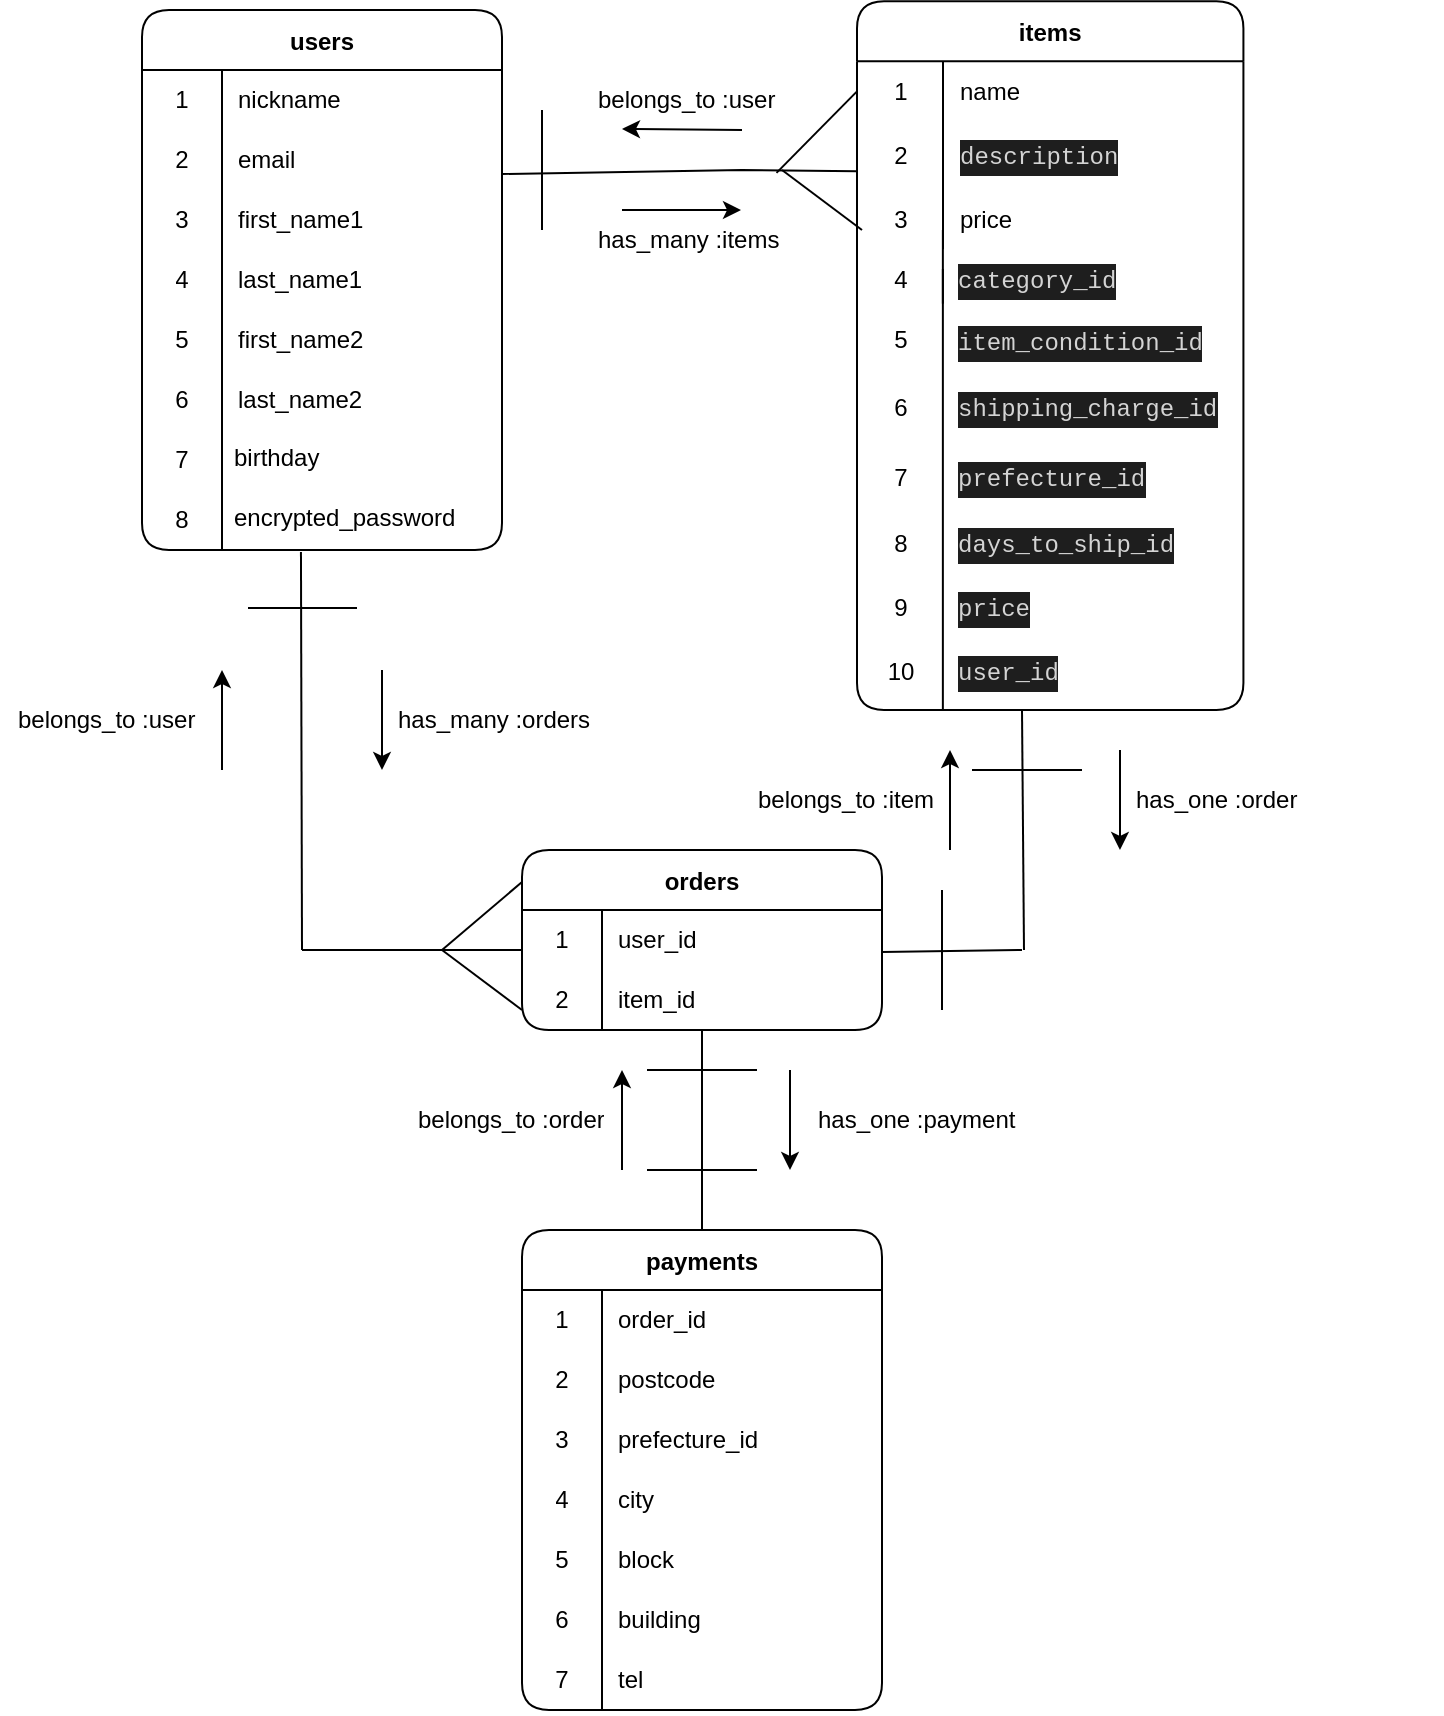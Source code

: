 <mxfile>
    <diagram id="-APTYQFPQfMh9TnQ5iep" name="ページ1">
        <mxGraphModel dx="1584" dy="839" grid="1" gridSize="10" guides="1" tooltips="1" connect="1" arrows="1" fold="1" page="1" pageScale="1" pageWidth="827" pageHeight="1169" math="0" shadow="0">
            <root>
                <mxCell id="0"/>
                <mxCell id="1" parent="0"/>
                <mxCell id="8meQ_E5Mosg4vpfIL91c-1" value="users" style="shape=table;startSize=30;container=1;collapsible=0;childLayout=tableLayout;fixedRows=1;rowLines=0;fontStyle=1;rounded=1;" parent="1" vertex="1">
                    <mxGeometry x="80" y="40" width="180" height="270" as="geometry"/>
                </mxCell>
                <mxCell id="8meQ_E5Mosg4vpfIL91c-2" value="" style="shape=tableRow;horizontal=0;startSize=0;swimlaneHead=0;swimlaneBody=0;top=0;left=0;bottom=0;right=0;collapsible=0;dropTarget=0;fillColor=none;points=[[0,0.5],[1,0.5]];portConstraint=eastwest;rounded=1;" parent="8meQ_E5Mosg4vpfIL91c-1" vertex="1">
                    <mxGeometry y="30" width="180" height="30" as="geometry"/>
                </mxCell>
                <mxCell id="8meQ_E5Mosg4vpfIL91c-3" value="1" style="shape=partialRectangle;html=1;whiteSpace=wrap;connectable=0;fillColor=none;top=0;left=0;bottom=0;right=0;overflow=hidden;pointerEvents=1;rounded=1;" parent="8meQ_E5Mosg4vpfIL91c-2" vertex="1">
                    <mxGeometry width="40" height="30" as="geometry">
                        <mxRectangle width="40" height="30" as="alternateBounds"/>
                    </mxGeometry>
                </mxCell>
                <mxCell id="8meQ_E5Mosg4vpfIL91c-4" value="nickname" style="shape=partialRectangle;html=1;whiteSpace=wrap;connectable=0;fillColor=none;top=0;left=0;bottom=0;right=0;align=left;spacingLeft=6;overflow=hidden;rounded=1;" parent="8meQ_E5Mosg4vpfIL91c-2" vertex="1">
                    <mxGeometry x="40" width="140" height="30" as="geometry">
                        <mxRectangle width="140" height="30" as="alternateBounds"/>
                    </mxGeometry>
                </mxCell>
                <mxCell id="8meQ_E5Mosg4vpfIL91c-5" value="" style="shape=tableRow;horizontal=0;startSize=0;swimlaneHead=0;swimlaneBody=0;top=0;left=0;bottom=0;right=0;collapsible=0;dropTarget=0;fillColor=none;points=[[0,0.5],[1,0.5]];portConstraint=eastwest;rounded=1;" parent="8meQ_E5Mosg4vpfIL91c-1" vertex="1">
                    <mxGeometry y="60" width="180" height="30" as="geometry"/>
                </mxCell>
                <mxCell id="8meQ_E5Mosg4vpfIL91c-6" value="2" style="shape=partialRectangle;html=1;whiteSpace=wrap;connectable=0;fillColor=none;top=0;left=0;bottom=0;right=0;overflow=hidden;rounded=1;" parent="8meQ_E5Mosg4vpfIL91c-5" vertex="1">
                    <mxGeometry width="40" height="30" as="geometry">
                        <mxRectangle width="40" height="30" as="alternateBounds"/>
                    </mxGeometry>
                </mxCell>
                <mxCell id="8meQ_E5Mosg4vpfIL91c-7" value="email" style="shape=partialRectangle;html=1;whiteSpace=wrap;connectable=0;fillColor=none;top=0;left=0;bottom=0;right=0;align=left;spacingLeft=6;overflow=hidden;rounded=1;" parent="8meQ_E5Mosg4vpfIL91c-5" vertex="1">
                    <mxGeometry x="40" width="140" height="30" as="geometry">
                        <mxRectangle width="140" height="30" as="alternateBounds"/>
                    </mxGeometry>
                </mxCell>
                <mxCell id="8meQ_E5Mosg4vpfIL91c-8" value="" style="shape=tableRow;horizontal=0;startSize=0;swimlaneHead=0;swimlaneBody=0;top=0;left=0;bottom=0;right=0;collapsible=0;dropTarget=0;fillColor=none;points=[[0,0.5],[1,0.5]];portConstraint=eastwest;rounded=1;" parent="8meQ_E5Mosg4vpfIL91c-1" vertex="1">
                    <mxGeometry y="90" width="180" height="30" as="geometry"/>
                </mxCell>
                <mxCell id="8meQ_E5Mosg4vpfIL91c-9" value="3" style="shape=partialRectangle;html=1;whiteSpace=wrap;connectable=0;fillColor=none;top=0;left=0;bottom=0;right=0;overflow=hidden;rounded=1;" parent="8meQ_E5Mosg4vpfIL91c-8" vertex="1">
                    <mxGeometry width="40" height="30" as="geometry">
                        <mxRectangle width="40" height="30" as="alternateBounds"/>
                    </mxGeometry>
                </mxCell>
                <mxCell id="8meQ_E5Mosg4vpfIL91c-10" value="first_name1" style="shape=partialRectangle;html=1;whiteSpace=wrap;connectable=0;fillColor=none;top=0;left=0;bottom=0;right=0;align=left;spacingLeft=6;overflow=hidden;rounded=1;" parent="8meQ_E5Mosg4vpfIL91c-8" vertex="1">
                    <mxGeometry x="40" width="140" height="30" as="geometry">
                        <mxRectangle width="140" height="30" as="alternateBounds"/>
                    </mxGeometry>
                </mxCell>
                <mxCell id="8meQ_E5Mosg4vpfIL91c-35" value="birthday" style="text;strokeColor=none;fillColor=none;spacingLeft=4;spacingRight=4;overflow=hidden;rotatable=0;points=[[0,0.5],[1,0.5]];portConstraint=eastwest;fontSize=12;rounded=1;" parent="1" vertex="1">
                    <mxGeometry x="120" y="250" width="140" height="30" as="geometry"/>
                </mxCell>
                <mxCell id="8meQ_E5Mosg4vpfIL91c-38" value="last_name1" style="shape=partialRectangle;html=1;whiteSpace=wrap;connectable=0;fillColor=none;top=0;left=0;bottom=0;right=0;align=left;spacingLeft=6;overflow=hidden;rounded=1;" parent="1" vertex="1">
                    <mxGeometry x="120" y="160" width="140" height="30" as="geometry">
                        <mxRectangle width="140" height="30" as="alternateBounds"/>
                    </mxGeometry>
                </mxCell>
                <mxCell id="8meQ_E5Mosg4vpfIL91c-39" value="first_name2" style="shape=partialRectangle;html=1;whiteSpace=wrap;connectable=0;fillColor=none;top=0;left=0;bottom=0;right=0;align=left;spacingLeft=6;overflow=hidden;rounded=1;" parent="1" vertex="1">
                    <mxGeometry x="120" y="190" width="140" height="30" as="geometry">
                        <mxRectangle width="140" height="30" as="alternateBounds"/>
                    </mxGeometry>
                </mxCell>
                <mxCell id="8meQ_E5Mosg4vpfIL91c-40" value="last_name2" style="shape=partialRectangle;html=1;whiteSpace=wrap;connectable=0;fillColor=none;top=0;left=0;bottom=0;right=0;align=left;spacingLeft=6;overflow=hidden;rounded=1;" parent="1" vertex="1">
                    <mxGeometry x="120" y="220" width="140" height="30" as="geometry">
                        <mxRectangle width="140" height="30" as="alternateBounds"/>
                    </mxGeometry>
                </mxCell>
                <mxCell id="8meQ_E5Mosg4vpfIL91c-41" value="" style="line;strokeWidth=1;direction=south;html=1;spacing=0;fontSize=12;rounded=1;" parent="1" vertex="1">
                    <mxGeometry x="110" y="160" width="20" height="150" as="geometry"/>
                </mxCell>
                <mxCell id="8meQ_E5Mosg4vpfIL91c-42" value="4" style="shape=partialRectangle;html=1;whiteSpace=wrap;connectable=0;fillColor=none;top=0;left=0;bottom=0;right=0;overflow=hidden;rounded=1;" parent="1" vertex="1">
                    <mxGeometry x="80" y="160" width="40" height="30" as="geometry">
                        <mxRectangle width="40" height="30" as="alternateBounds"/>
                    </mxGeometry>
                </mxCell>
                <mxCell id="8meQ_E5Mosg4vpfIL91c-43" value="5" style="shape=partialRectangle;html=1;whiteSpace=wrap;connectable=0;fillColor=none;top=0;left=0;bottom=0;right=0;overflow=hidden;rounded=1;" parent="1" vertex="1">
                    <mxGeometry x="80" y="190" width="40" height="30" as="geometry">
                        <mxRectangle width="40" height="30" as="alternateBounds"/>
                    </mxGeometry>
                </mxCell>
                <mxCell id="8meQ_E5Mosg4vpfIL91c-44" value="6" style="shape=partialRectangle;html=1;whiteSpace=wrap;connectable=0;fillColor=none;top=0;left=0;bottom=0;right=0;overflow=hidden;rounded=1;" parent="1" vertex="1">
                    <mxGeometry x="80" y="220" width="40" height="30" as="geometry">
                        <mxRectangle width="40" height="30" as="alternateBounds"/>
                    </mxGeometry>
                </mxCell>
                <mxCell id="8meQ_E5Mosg4vpfIL91c-45" value="7" style="shape=partialRectangle;html=1;whiteSpace=wrap;connectable=0;fillColor=none;top=0;left=0;bottom=0;right=0;overflow=hidden;rounded=1;" parent="1" vertex="1">
                    <mxGeometry x="80" y="250" width="40" height="30" as="geometry">
                        <mxRectangle width="40" height="30" as="alternateBounds"/>
                    </mxGeometry>
                </mxCell>
                <mxCell id="8meQ_E5Mosg4vpfIL91c-59" value="" style="group;rounded=1;" parent="1" vertex="1" connectable="0">
                    <mxGeometry x="437.5" y="100" width="292.5" height="340" as="geometry"/>
                </mxCell>
                <mxCell id="8meQ_E5Mosg4vpfIL91c-46" value="items" style="shape=table;startSize=30;container=1;collapsible=0;childLayout=tableLayout;fixedRows=1;rowLines=0;fontStyle=1;rounded=1;" parent="8meQ_E5Mosg4vpfIL91c-59" vertex="1">
                    <mxGeometry y="-64.32" width="193.211" height="354.32" as="geometry"/>
                </mxCell>
                <mxCell id="8meQ_E5Mosg4vpfIL91c-47" value="" style="shape=tableRow;horizontal=0;startSize=0;swimlaneHead=0;swimlaneBody=0;top=0;left=0;bottom=0;right=0;collapsible=0;dropTarget=0;fillColor=none;points=[[0,0.5],[1,0.5]];portConstraint=eastwest;rounded=1;" parent="8meQ_E5Mosg4vpfIL91c-46" vertex="1">
                    <mxGeometry y="30" width="193.211" height="30" as="geometry"/>
                </mxCell>
                <mxCell id="8meQ_E5Mosg4vpfIL91c-48" value="1" style="shape=partialRectangle;html=1;whiteSpace=wrap;connectable=0;fillColor=none;top=0;left=0;bottom=0;right=0;overflow=hidden;pointerEvents=1;rounded=1;" parent="8meQ_E5Mosg4vpfIL91c-47" vertex="1">
                    <mxGeometry width="43" height="30" as="geometry">
                        <mxRectangle width="43" height="30" as="alternateBounds"/>
                    </mxGeometry>
                </mxCell>
                <mxCell id="8meQ_E5Mosg4vpfIL91c-49" value="name" style="shape=partialRectangle;html=1;whiteSpace=wrap;connectable=0;fillColor=none;top=0;left=0;bottom=0;right=0;align=left;spacingLeft=6;overflow=hidden;rounded=1;" parent="8meQ_E5Mosg4vpfIL91c-47" vertex="1">
                    <mxGeometry x="43" width="150" height="30" as="geometry">
                        <mxRectangle width="150" height="30" as="alternateBounds"/>
                    </mxGeometry>
                </mxCell>
                <mxCell id="8meQ_E5Mosg4vpfIL91c-50" value="" style="shape=tableRow;horizontal=0;startSize=0;swimlaneHead=0;swimlaneBody=0;top=0;left=0;bottom=0;right=0;collapsible=0;dropTarget=0;fillColor=none;points=[[0,0.5],[1,0.5]];portConstraint=eastwest;rounded=1;" parent="8meQ_E5Mosg4vpfIL91c-46" vertex="1">
                    <mxGeometry y="60" width="193.211" height="34" as="geometry"/>
                </mxCell>
                <mxCell id="8meQ_E5Mosg4vpfIL91c-51" value="2" style="shape=partialRectangle;html=1;whiteSpace=wrap;connectable=0;fillColor=none;top=0;left=0;bottom=0;right=0;overflow=hidden;rounded=1;" parent="8meQ_E5Mosg4vpfIL91c-50" vertex="1">
                    <mxGeometry width="43" height="34" as="geometry">
                        <mxRectangle width="43" height="34" as="alternateBounds"/>
                    </mxGeometry>
                </mxCell>
                <mxCell id="8meQ_E5Mosg4vpfIL91c-52" value="&lt;div style=&quot;color: rgb(212, 212, 212); background-color: rgb(30, 30, 30); font-family: Menlo, Monaco, &amp;quot;Courier New&amp;quot;, monospace; line-height: 18px;&quot;&gt;description&lt;/div&gt;" style="shape=partialRectangle;html=1;whiteSpace=wrap;connectable=0;fillColor=none;top=0;left=0;bottom=0;right=0;align=left;spacingLeft=6;overflow=hidden;rounded=1;" parent="8meQ_E5Mosg4vpfIL91c-50" vertex="1">
                    <mxGeometry x="43" width="150" height="34" as="geometry">
                        <mxRectangle width="150" height="34" as="alternateBounds"/>
                    </mxGeometry>
                </mxCell>
                <mxCell id="8meQ_E5Mosg4vpfIL91c-53" value="" style="shape=tableRow;horizontal=0;startSize=0;swimlaneHead=0;swimlaneBody=0;top=0;left=0;bottom=0;right=0;collapsible=0;dropTarget=0;fillColor=none;points=[[0,0.5],[1,0.5]];portConstraint=eastwest;rounded=1;" parent="8meQ_E5Mosg4vpfIL91c-46" vertex="1">
                    <mxGeometry y="94" width="193.211" height="30" as="geometry"/>
                </mxCell>
                <mxCell id="8meQ_E5Mosg4vpfIL91c-54" value="3" style="shape=partialRectangle;html=1;whiteSpace=wrap;connectable=0;fillColor=none;top=0;left=0;bottom=0;right=0;overflow=hidden;rounded=1;" parent="8meQ_E5Mosg4vpfIL91c-53" vertex="1">
                    <mxGeometry width="43" height="30" as="geometry">
                        <mxRectangle width="43" height="30" as="alternateBounds"/>
                    </mxGeometry>
                </mxCell>
                <mxCell id="8meQ_E5Mosg4vpfIL91c-55" value="price" style="shape=partialRectangle;html=1;whiteSpace=wrap;connectable=0;fillColor=none;top=0;left=0;bottom=0;right=0;align=left;spacingLeft=6;overflow=hidden;rounded=1;" parent="8meQ_E5Mosg4vpfIL91c-53" vertex="1">
                    <mxGeometry x="43" width="150" height="30" as="geometry">
                        <mxRectangle width="150" height="30" as="alternateBounds"/>
                    </mxGeometry>
                </mxCell>
                <mxCell id="8meQ_E5Mosg4vpfIL91c-58" value="" style="line;strokeWidth=1;direction=south;html=1;spacing=0;fontSize=12;rounded=1;" parent="8meQ_E5Mosg4vpfIL91c-59" vertex="1">
                    <mxGeometry x="32.202" y="69.461" width="21.468" height="17.365" as="geometry"/>
                </mxCell>
                <mxCell id="8meQ_E5Mosg4vpfIL91c-133" value="" style="line;strokeWidth=1;direction=south;html=1;fontSize=12;rounded=1;" parent="8meQ_E5Mosg4vpfIL91c-59" vertex="1">
                    <mxGeometry x="37.569" y="50" width="10.734" height="240" as="geometry"/>
                </mxCell>
                <mxCell id="8meQ_E5Mosg4vpfIL91c-159" value="" style="endArrow=none;html=1;rounded=1;entryX=0;entryY=0.5;entryDx=0;entryDy=0;" parent="8meQ_E5Mosg4vpfIL91c-59" target="8meQ_E5Mosg4vpfIL91c-47" edge="1">
                    <mxGeometry relative="1" as="geometry">
                        <mxPoint x="-40.252" y="21.438" as="sourcePoint"/>
                        <mxPoint x="128.807" y="57.884" as="targetPoint"/>
                    </mxGeometry>
                </mxCell>
                <mxCell id="3" value="&lt;div style=&quot;color: rgb(212, 212, 212); background-color: rgb(30, 30, 30); font-family: Menlo, Monaco, &amp;quot;Courier New&amp;quot;, monospace; line-height: 18px;&quot;&gt;category_id&lt;/div&gt;" style="shape=partialRectangle;html=1;whiteSpace=wrap;connectable=0;fillColor=none;top=0;left=0;bottom=0;right=0;align=left;spacingLeft=6;overflow=hidden;rounded=1;" vertex="1" parent="8meQ_E5Mosg4vpfIL91c-59">
                    <mxGeometry x="42.936" y="57.631" width="150.275" height="34.73" as="geometry">
                        <mxRectangle width="140" height="30" as="alternateBounds"/>
                    </mxGeometry>
                </mxCell>
                <mxCell id="4" value="&lt;div style=&quot;color: rgb(212, 212, 212); background-color: rgb(30, 30, 30); font-family: Menlo, Monaco, &amp;quot;Courier New&amp;quot;, monospace; line-height: 18px;&quot;&gt;item_condition_id&lt;/div&gt;" style="shape=partialRectangle;html=1;whiteSpace=wrap;connectable=0;fillColor=none;top=0;left=0;bottom=0;right=0;align=left;spacingLeft=6;overflow=hidden;rounded=1;" vertex="1" parent="8meQ_E5Mosg4vpfIL91c-59">
                    <mxGeometry x="42.936" y="90" width="150.275" height="31.55" as="geometry">
                        <mxRectangle width="140" height="30" as="alternateBounds"/>
                    </mxGeometry>
                </mxCell>
                <mxCell id="5" value="&lt;div style=&quot;color: rgb(212, 212, 212); background-color: rgb(30, 30, 30); font-family: Menlo, Monaco, &amp;quot;Courier New&amp;quot;, monospace; line-height: 18px;&quot;&gt;&lt;div style=&quot;line-height: 18px;&quot;&gt;shipping_charge_id&lt;/div&gt;&lt;/div&gt;" style="shape=partialRectangle;html=1;whiteSpace=wrap;connectable=0;fillColor=none;top=0;left=0;bottom=0;right=0;align=left;spacingLeft=6;overflow=hidden;rounded=1;" vertex="1" parent="8meQ_E5Mosg4vpfIL91c-59">
                    <mxGeometry x="42.936" y="121.552" width="150.275" height="34.73" as="geometry">
                        <mxRectangle width="140" height="30" as="alternateBounds"/>
                    </mxGeometry>
                </mxCell>
                <mxCell id="6" value="&lt;div style=&quot;color: rgb(212, 212, 212); background-color: rgb(30, 30, 30); font-family: Menlo, Monaco, &amp;quot;Courier New&amp;quot;, monospace; line-height: 18px;&quot;&gt;&lt;div style=&quot;line-height: 18px;&quot;&gt;prefecture_id&lt;/div&gt;&lt;/div&gt;" style="shape=partialRectangle;html=1;whiteSpace=wrap;connectable=0;fillColor=none;top=0;left=0;bottom=0;right=0;align=left;spacingLeft=6;overflow=hidden;rounded=1;" vertex="1" parent="8meQ_E5Mosg4vpfIL91c-59">
                    <mxGeometry x="42.936" y="156.282" width="150.275" height="34.73" as="geometry">
                        <mxRectangle width="140" height="30" as="alternateBounds"/>
                    </mxGeometry>
                </mxCell>
                <mxCell id="7" value="&lt;div style=&quot;color: rgb(212, 212, 212); background-color: rgb(30, 30, 30); font-family: Menlo, Monaco, &amp;quot;Courier New&amp;quot;, monospace; line-height: 18px;&quot;&gt;&lt;div style=&quot;line-height: 18px;&quot;&gt;days_to_ship_id&lt;/div&gt;&lt;/div&gt;" style="shape=partialRectangle;html=1;whiteSpace=wrap;connectable=0;fillColor=none;top=0;left=0;bottom=0;right=0;align=left;spacingLeft=6;overflow=hidden;rounded=1;" vertex="1" parent="8meQ_E5Mosg4vpfIL91c-59">
                    <mxGeometry x="42.936" y="191.012" width="150.275" height="32.158" as="geometry">
                        <mxRectangle width="140" height="30" as="alternateBounds"/>
                    </mxGeometry>
                </mxCell>
                <mxCell id="9" value="&lt;div style=&quot;color: rgb(212, 212, 212); background-color: rgb(30, 30, 30); font-family: Menlo, Monaco, &amp;quot;Courier New&amp;quot;, monospace; line-height: 18px;&quot;&gt;&lt;div style=&quot;line-height: 18px;&quot;&gt;&lt;div style=&quot;line-height: 18px;&quot;&gt;price&lt;/div&gt;&lt;/div&gt;&lt;/div&gt;" style="shape=partialRectangle;html=1;whiteSpace=wrap;connectable=0;fillColor=none;top=0;left=0;bottom=0;right=0;align=left;spacingLeft=6;overflow=hidden;rounded=1;" vertex="1" parent="8meQ_E5Mosg4vpfIL91c-59">
                    <mxGeometry x="42.936" y="223.17" width="150.275" height="32.158" as="geometry">
                        <mxRectangle width="140" height="30" as="alternateBounds"/>
                    </mxGeometry>
                </mxCell>
                <mxCell id="10" value="&lt;div style=&quot;color: rgb(212, 212, 212); background-color: rgb(30, 30, 30); font-family: Menlo, Monaco, &amp;quot;Courier New&amp;quot;, monospace; line-height: 18px;&quot;&gt;&lt;div style=&quot;line-height: 18px;&quot;&gt;&lt;div style=&quot;line-height: 18px;&quot;&gt;user_id&lt;/div&gt;&lt;/div&gt;&lt;/div&gt;" style="shape=partialRectangle;html=1;whiteSpace=wrap;connectable=0;fillColor=none;top=0;left=0;bottom=0;right=0;align=left;spacingLeft=6;overflow=hidden;rounded=1;" vertex="1" parent="8meQ_E5Mosg4vpfIL91c-59">
                    <mxGeometry x="42.936" y="255.328" width="150.275" height="32.158" as="geometry">
                        <mxRectangle width="140" height="30" as="alternateBounds"/>
                    </mxGeometry>
                </mxCell>
                <mxCell id="12" value="4" style="shape=partialRectangle;html=1;whiteSpace=wrap;connectable=0;fillColor=none;top=0;left=0;bottom=0;right=0;overflow=hidden;rounded=1;" vertex="1" parent="8meQ_E5Mosg4vpfIL91c-59">
                    <mxGeometry y="60" width="42.936" height="30" as="geometry">
                        <mxRectangle width="40" height="30" as="alternateBounds"/>
                    </mxGeometry>
                </mxCell>
                <mxCell id="13" value="5" style="shape=partialRectangle;html=1;whiteSpace=wrap;connectable=0;fillColor=none;top=0;left=0;bottom=0;right=0;overflow=hidden;rounded=1;" vertex="1" parent="8meQ_E5Mosg4vpfIL91c-59">
                    <mxGeometry y="90" width="42.936" height="30" as="geometry">
                        <mxRectangle width="40" height="30" as="alternateBounds"/>
                    </mxGeometry>
                </mxCell>
                <mxCell id="14" value="6" style="shape=partialRectangle;html=1;whiteSpace=wrap;connectable=0;fillColor=none;top=0;left=0;bottom=0;right=0;overflow=hidden;rounded=1;" vertex="1" parent="8meQ_E5Mosg4vpfIL91c-59">
                    <mxGeometry y="123.92" width="42.936" height="30" as="geometry">
                        <mxRectangle width="40" height="30" as="alternateBounds"/>
                    </mxGeometry>
                </mxCell>
                <mxCell id="15" value="7" style="shape=partialRectangle;html=1;whiteSpace=wrap;connectable=0;fillColor=none;top=0;left=0;bottom=0;right=0;overflow=hidden;rounded=1;" vertex="1" parent="8meQ_E5Mosg4vpfIL91c-59">
                    <mxGeometry y="158.65" width="42.936" height="30" as="geometry">
                        <mxRectangle width="40" height="30" as="alternateBounds"/>
                    </mxGeometry>
                </mxCell>
                <mxCell id="16" value="8" style="shape=partialRectangle;html=1;whiteSpace=wrap;connectable=0;fillColor=none;top=0;left=0;bottom=0;right=0;overflow=hidden;rounded=1;" vertex="1" parent="8meQ_E5Mosg4vpfIL91c-59">
                    <mxGeometry y="192.09" width="42.936" height="30" as="geometry">
                        <mxRectangle width="40" height="30" as="alternateBounds"/>
                    </mxGeometry>
                </mxCell>
                <mxCell id="17" value="9" style="shape=partialRectangle;html=1;whiteSpace=wrap;connectable=0;fillColor=none;top=0;left=0;bottom=0;right=0;overflow=hidden;rounded=1;" vertex="1" parent="8meQ_E5Mosg4vpfIL91c-59">
                    <mxGeometry y="224.25" width="42.936" height="30" as="geometry">
                        <mxRectangle width="40" height="30" as="alternateBounds"/>
                    </mxGeometry>
                </mxCell>
                <mxCell id="18" value="10" style="shape=partialRectangle;html=1;whiteSpace=wrap;connectable=0;fillColor=none;top=0;left=0;bottom=0;right=0;overflow=hidden;rounded=1;" vertex="1" parent="8meQ_E5Mosg4vpfIL91c-59">
                    <mxGeometry y="256.41" width="42.936" height="30" as="geometry">
                        <mxRectangle width="40" height="30" as="alternateBounds"/>
                    </mxGeometry>
                </mxCell>
                <mxCell id="8meQ_E5Mosg4vpfIL91c-207" value="" style="endArrow=classic;html=1;rounded=0;strokeWidth=1;" parent="8meQ_E5Mosg4vpfIL91c-59" edge="1">
                    <mxGeometry width="50" height="50" relative="1" as="geometry">
                        <mxPoint x="131.491" y="310" as="sourcePoint"/>
                        <mxPoint x="131.491" y="360" as="targetPoint"/>
                    </mxGeometry>
                </mxCell>
                <mxCell id="8meQ_E5Mosg4vpfIL91c-220" value="has_one :order" style="shape=partialRectangle;html=1;whiteSpace=wrap;connectable=0;fillColor=none;top=0;left=0;bottom=0;right=0;align=left;spacingLeft=6;overflow=hidden;rounded=1;" parent="8meQ_E5Mosg4vpfIL91c-59" vertex="1">
                    <mxGeometry x="131.491" y="320" width="150.275" height="30" as="geometry">
                        <mxRectangle width="140" height="30" as="alternateBounds"/>
                    </mxGeometry>
                </mxCell>
                <mxCell id="8meQ_E5Mosg4vpfIL91c-60" value="orders" style="shape=table;startSize=30;container=1;collapsible=0;childLayout=tableLayout;fixedRows=1;rowLines=0;fontStyle=1;rounded=1;" parent="1" vertex="1">
                    <mxGeometry x="270" y="460" width="180" height="90" as="geometry"/>
                </mxCell>
                <mxCell id="8meQ_E5Mosg4vpfIL91c-61" value="" style="shape=tableRow;horizontal=0;startSize=0;swimlaneHead=0;swimlaneBody=0;top=0;left=0;bottom=0;right=0;collapsible=0;dropTarget=0;fillColor=none;points=[[0,0.5],[1,0.5]];portConstraint=eastwest;rounded=1;" parent="8meQ_E5Mosg4vpfIL91c-60" vertex="1">
                    <mxGeometry y="30" width="180" height="30" as="geometry"/>
                </mxCell>
                <mxCell id="8meQ_E5Mosg4vpfIL91c-62" value="1" style="shape=partialRectangle;html=1;whiteSpace=wrap;connectable=0;fillColor=none;top=0;left=0;bottom=0;right=0;overflow=hidden;pointerEvents=1;rounded=1;" parent="8meQ_E5Mosg4vpfIL91c-61" vertex="1">
                    <mxGeometry width="40" height="30" as="geometry">
                        <mxRectangle width="40" height="30" as="alternateBounds"/>
                    </mxGeometry>
                </mxCell>
                <mxCell id="8meQ_E5Mosg4vpfIL91c-63" value="user_id" style="shape=partialRectangle;html=1;whiteSpace=wrap;connectable=0;fillColor=none;top=0;left=0;bottom=0;right=0;align=left;spacingLeft=6;overflow=hidden;rounded=1;" parent="8meQ_E5Mosg4vpfIL91c-61" vertex="1">
                    <mxGeometry x="40" width="140" height="30" as="geometry">
                        <mxRectangle width="140" height="30" as="alternateBounds"/>
                    </mxGeometry>
                </mxCell>
                <mxCell id="8meQ_E5Mosg4vpfIL91c-64" value="" style="shape=tableRow;horizontal=0;startSize=0;swimlaneHead=0;swimlaneBody=0;top=0;left=0;bottom=0;right=0;collapsible=0;dropTarget=0;fillColor=none;points=[[0,0.5],[1,0.5]];portConstraint=eastwest;rounded=1;" parent="8meQ_E5Mosg4vpfIL91c-60" vertex="1">
                    <mxGeometry y="60" width="180" height="30" as="geometry"/>
                </mxCell>
                <mxCell id="8meQ_E5Mosg4vpfIL91c-65" value="2" style="shape=partialRectangle;html=1;whiteSpace=wrap;connectable=0;fillColor=none;top=0;left=0;bottom=0;right=0;overflow=hidden;rounded=1;" parent="8meQ_E5Mosg4vpfIL91c-64" vertex="1">
                    <mxGeometry width="40" height="30" as="geometry">
                        <mxRectangle width="40" height="30" as="alternateBounds"/>
                    </mxGeometry>
                </mxCell>
                <mxCell id="8meQ_E5Mosg4vpfIL91c-66" value="item_id" style="shape=partialRectangle;html=1;whiteSpace=wrap;connectable=0;fillColor=none;top=0;left=0;bottom=0;right=0;align=left;spacingLeft=6;overflow=hidden;rounded=1;" parent="8meQ_E5Mosg4vpfIL91c-64" vertex="1">
                    <mxGeometry x="40" width="140" height="30" as="geometry">
                        <mxRectangle width="140" height="30" as="alternateBounds"/>
                    </mxGeometry>
                </mxCell>
                <mxCell id="8meQ_E5Mosg4vpfIL91c-73" value="" style="shape=tableRow;horizontal=0;startSize=0;swimlaneHead=0;swimlaneBody=0;top=0;left=0;bottom=0;right=0;collapsible=0;dropTarget=0;fillColor=none;points=[[0,0.5],[1,0.5]];portConstraint=eastwest;rounded=1;" parent="1" vertex="1">
                    <mxGeometry x="440" y="530" width="180" height="30" as="geometry"/>
                </mxCell>
                <mxCell id="8meQ_E5Mosg4vpfIL91c-76" value="" style="shape=tableRow;horizontal=0;startSize=0;swimlaneHead=0;swimlaneBody=0;top=0;left=0;bottom=0;right=0;collapsible=0;dropTarget=0;fillColor=none;points=[[0,0.5],[1,0.5]];portConstraint=eastwest;rounded=1;" parent="1" vertex="1">
                    <mxGeometry x="440" y="560" width="180" height="30" as="geometry"/>
                </mxCell>
                <mxCell id="8meQ_E5Mosg4vpfIL91c-158" value="" style="endArrow=none;html=1;rounded=1;entryX=0.282;entryY=1.033;entryDx=0;entryDy=0;entryPerimeter=0;" parent="1" edge="1" target="8meQ_E5Mosg4vpfIL91c-164">
                    <mxGeometry relative="1" as="geometry">
                        <mxPoint x="160" y="510" as="sourcePoint"/>
                        <mxPoint x="160" y="420" as="targetPoint"/>
                    </mxGeometry>
                </mxCell>
                <mxCell id="8meQ_E5Mosg4vpfIL91c-160" value="" style="endArrow=none;html=1;rounded=1;" parent="1" edge="1">
                    <mxGeometry relative="1" as="geometry">
                        <mxPoint x="400" y="120" as="sourcePoint"/>
                        <mxPoint x="440" y="150" as="targetPoint"/>
                    </mxGeometry>
                </mxCell>
                <mxCell id="8meQ_E5Mosg4vpfIL91c-163" value="" style="endArrow=none;html=1;rounded=1;entryX=0;entryY=0.667;entryDx=0;entryDy=0;entryPerimeter=0;" parent="1" target="8meQ_E5Mosg4vpfIL91c-61" edge="1">
                    <mxGeometry relative="1" as="geometry">
                        <mxPoint x="160" y="510" as="sourcePoint"/>
                        <mxPoint x="220" y="510" as="targetPoint"/>
                    </mxGeometry>
                </mxCell>
                <mxCell id="8meQ_E5Mosg4vpfIL91c-164" value="encrypted_password" style="text;strokeColor=none;fillColor=none;spacingLeft=4;spacingRight=4;overflow=hidden;rotatable=0;points=[[0,0.5],[1,0.5]];portConstraint=eastwest;fontSize=12;rounded=1;" parent="1" vertex="1">
                    <mxGeometry x="120" y="280" width="140" height="30" as="geometry"/>
                </mxCell>
                <mxCell id="8meQ_E5Mosg4vpfIL91c-165" value="8" style="shape=partialRectangle;html=1;whiteSpace=wrap;connectable=0;fillColor=none;top=0;left=0;bottom=0;right=0;overflow=hidden;rounded=1;" parent="1" vertex="1">
                    <mxGeometry x="80" y="280" width="40" height="30" as="geometry">
                        <mxRectangle width="40" height="30" as="alternateBounds"/>
                    </mxGeometry>
                </mxCell>
                <mxCell id="8meQ_E5Mosg4vpfIL91c-166" value="" style="endArrow=none;html=1;rounded=0;entryX=0;entryY=0.733;entryDx=0;entryDy=0;entryPerimeter=0;" parent="1" target="8meQ_E5Mosg4vpfIL91c-50" edge="1">
                    <mxGeometry width="50" height="50" relative="1" as="geometry">
                        <mxPoint x="260" y="122" as="sourcePoint"/>
                        <mxPoint x="410" y="210" as="targetPoint"/>
                        <Array as="points">
                            <mxPoint x="380" y="120"/>
                        </Array>
                    </mxGeometry>
                </mxCell>
                <mxCell id="8meQ_E5Mosg4vpfIL91c-170" value="payments" style="shape=table;startSize=30;container=1;collapsible=0;childLayout=tableLayout;fixedRows=1;rowLines=0;fontStyle=1;rounded=1;" parent="1" vertex="1">
                    <mxGeometry x="270" y="650" width="180" height="240" as="geometry"/>
                </mxCell>
                <mxCell id="8meQ_E5Mosg4vpfIL91c-171" value="" style="shape=tableRow;horizontal=0;startSize=0;swimlaneHead=0;swimlaneBody=0;top=0;left=0;bottom=0;right=0;collapsible=0;dropTarget=0;fillColor=none;points=[[0,0.5],[1,0.5]];portConstraint=eastwest;rounded=1;" parent="8meQ_E5Mosg4vpfIL91c-170" vertex="1">
                    <mxGeometry y="30" width="180" height="30" as="geometry"/>
                </mxCell>
                <mxCell id="8meQ_E5Mosg4vpfIL91c-172" value="1" style="shape=partialRectangle;html=1;whiteSpace=wrap;connectable=0;fillColor=none;top=0;left=0;bottom=0;right=0;overflow=hidden;pointerEvents=1;rounded=1;" parent="8meQ_E5Mosg4vpfIL91c-171" vertex="1">
                    <mxGeometry width="40" height="30" as="geometry">
                        <mxRectangle width="40" height="30" as="alternateBounds"/>
                    </mxGeometry>
                </mxCell>
                <mxCell id="8meQ_E5Mosg4vpfIL91c-173" value="order_id" style="shape=partialRectangle;html=1;whiteSpace=wrap;connectable=0;fillColor=none;top=0;left=0;bottom=0;right=0;align=left;spacingLeft=6;overflow=hidden;rounded=1;" parent="8meQ_E5Mosg4vpfIL91c-171" vertex="1">
                    <mxGeometry x="40" width="140" height="30" as="geometry">
                        <mxRectangle width="140" height="30" as="alternateBounds"/>
                    </mxGeometry>
                </mxCell>
                <mxCell id="8meQ_E5Mosg4vpfIL91c-174" value="" style="shape=tableRow;horizontal=0;startSize=0;swimlaneHead=0;swimlaneBody=0;top=0;left=0;bottom=0;right=0;collapsible=0;dropTarget=0;fillColor=none;points=[[0,0.5],[1,0.5]];portConstraint=eastwest;rounded=1;" parent="8meQ_E5Mosg4vpfIL91c-170" vertex="1">
                    <mxGeometry y="60" width="180" height="30" as="geometry"/>
                </mxCell>
                <mxCell id="8meQ_E5Mosg4vpfIL91c-175" value="2" style="shape=partialRectangle;html=1;whiteSpace=wrap;connectable=0;fillColor=none;top=0;left=0;bottom=0;right=0;overflow=hidden;rounded=1;" parent="8meQ_E5Mosg4vpfIL91c-174" vertex="1">
                    <mxGeometry width="40" height="30" as="geometry">
                        <mxRectangle width="40" height="30" as="alternateBounds"/>
                    </mxGeometry>
                </mxCell>
                <mxCell id="8meQ_E5Mosg4vpfIL91c-176" value="postcode" style="shape=partialRectangle;html=1;whiteSpace=wrap;connectable=0;fillColor=none;top=0;left=0;bottom=0;right=0;align=left;spacingLeft=6;overflow=hidden;rounded=1;" parent="8meQ_E5Mosg4vpfIL91c-174" vertex="1">
                    <mxGeometry x="40" width="140" height="30" as="geometry">
                        <mxRectangle width="140" height="30" as="alternateBounds"/>
                    </mxGeometry>
                </mxCell>
                <mxCell id="8meQ_E5Mosg4vpfIL91c-177" value="" style="shape=tableRow;horizontal=0;startSize=0;swimlaneHead=0;swimlaneBody=0;top=0;left=0;bottom=0;right=0;collapsible=0;dropTarget=0;fillColor=none;points=[[0,0.5],[1,0.5]];portConstraint=eastwest;rounded=1;" parent="8meQ_E5Mosg4vpfIL91c-170" vertex="1">
                    <mxGeometry y="90" width="180" height="30" as="geometry"/>
                </mxCell>
                <mxCell id="8meQ_E5Mosg4vpfIL91c-178" value="3" style="shape=partialRectangle;html=1;whiteSpace=wrap;connectable=0;fillColor=none;top=0;left=0;bottom=0;right=0;overflow=hidden;rounded=1;" parent="8meQ_E5Mosg4vpfIL91c-177" vertex="1">
                    <mxGeometry width="40" height="30" as="geometry">
                        <mxRectangle width="40" height="30" as="alternateBounds"/>
                    </mxGeometry>
                </mxCell>
                <mxCell id="8meQ_E5Mosg4vpfIL91c-179" value="prefecture_id" style="shape=partialRectangle;html=1;whiteSpace=wrap;connectable=0;fillColor=none;top=0;left=0;bottom=0;right=0;align=left;spacingLeft=6;overflow=hidden;rounded=1;" parent="8meQ_E5Mosg4vpfIL91c-177" vertex="1">
                    <mxGeometry x="40" width="140" height="30" as="geometry">
                        <mxRectangle width="140" height="30" as="alternateBounds"/>
                    </mxGeometry>
                </mxCell>
                <mxCell id="8meQ_E5Mosg4vpfIL91c-183" value="" style="endArrow=none;html=1;rounded=1;" parent="1" edge="1">
                    <mxGeometry relative="1" as="geometry">
                        <mxPoint x="521" y="510" as="sourcePoint"/>
                        <mxPoint x="520" y="390" as="targetPoint"/>
                    </mxGeometry>
                </mxCell>
                <mxCell id="8meQ_E5Mosg4vpfIL91c-184" value="" style="endArrow=none;html=1;rounded=1;" parent="1" edge="1">
                    <mxGeometry relative="1" as="geometry">
                        <mxPoint x="450" y="510.99" as="sourcePoint"/>
                        <mxPoint x="520" y="510" as="targetPoint"/>
                    </mxGeometry>
                </mxCell>
                <mxCell id="8meQ_E5Mosg4vpfIL91c-185" value="" style="endArrow=none;html=1;rounded=0;" parent="1" edge="1">
                    <mxGeometry width="50" height="50" relative="1" as="geometry">
                        <mxPoint x="133" y="339" as="sourcePoint"/>
                        <mxPoint x="187.5" y="339" as="targetPoint"/>
                    </mxGeometry>
                </mxCell>
                <mxCell id="8meQ_E5Mosg4vpfIL91c-186" value="" style="endArrow=none;html=1;rounded=0;" parent="1" edge="1">
                    <mxGeometry width="50" height="50" relative="1" as="geometry">
                        <mxPoint x="495" y="420" as="sourcePoint"/>
                        <mxPoint x="550" y="420" as="targetPoint"/>
                    </mxGeometry>
                </mxCell>
                <mxCell id="8meQ_E5Mosg4vpfIL91c-189" value="" style="endArrow=none;html=1;rounded=1;" parent="1" edge="1">
                    <mxGeometry relative="1" as="geometry">
                        <mxPoint x="230" y="510" as="sourcePoint"/>
                        <mxPoint x="270" y="540" as="targetPoint"/>
                    </mxGeometry>
                </mxCell>
                <mxCell id="8meQ_E5Mosg4vpfIL91c-190" value="" style="endArrow=none;html=1;rounded=0;entryX=0;entryY=0.178;entryDx=0;entryDy=0;entryPerimeter=0;" parent="1" target="8meQ_E5Mosg4vpfIL91c-60" edge="1">
                    <mxGeometry width="50" height="50" relative="1" as="geometry">
                        <mxPoint x="230" y="510" as="sourcePoint"/>
                        <mxPoint x="400" y="460" as="targetPoint"/>
                    </mxGeometry>
                </mxCell>
                <mxCell id="8meQ_E5Mosg4vpfIL91c-191" value="" style="endArrow=none;html=1;rounded=0;" parent="1" edge="1">
                    <mxGeometry width="50" height="50" relative="1" as="geometry">
                        <mxPoint x="480" y="540" as="sourcePoint"/>
                        <mxPoint x="480" y="480" as="targetPoint"/>
                    </mxGeometry>
                </mxCell>
                <mxCell id="8meQ_E5Mosg4vpfIL91c-192" value="city" style="shape=partialRectangle;html=1;whiteSpace=wrap;connectable=0;fillColor=none;top=0;left=0;bottom=0;right=0;align=left;spacingLeft=6;overflow=hidden;rounded=1;" parent="1" vertex="1">
                    <mxGeometry x="310" y="770" width="140" height="30" as="geometry">
                        <mxRectangle width="140" height="30" as="alternateBounds"/>
                    </mxGeometry>
                </mxCell>
                <mxCell id="8meQ_E5Mosg4vpfIL91c-193" value="block" style="shape=partialRectangle;html=1;whiteSpace=wrap;connectable=0;fillColor=none;top=0;left=0;bottom=0;right=0;align=left;spacingLeft=6;overflow=hidden;rounded=1;" parent="1" vertex="1">
                    <mxGeometry x="310" y="800" width="140" height="30" as="geometry">
                        <mxRectangle width="140" height="30" as="alternateBounds"/>
                    </mxGeometry>
                </mxCell>
                <mxCell id="8meQ_E5Mosg4vpfIL91c-194" value="building" style="shape=partialRectangle;html=1;whiteSpace=wrap;connectable=0;fillColor=none;top=0;left=0;bottom=0;right=0;align=left;spacingLeft=6;overflow=hidden;rounded=1;" parent="1" vertex="1">
                    <mxGeometry x="310" y="830" width="140" height="30" as="geometry">
                        <mxRectangle width="140" height="30" as="alternateBounds"/>
                    </mxGeometry>
                </mxCell>
                <mxCell id="8meQ_E5Mosg4vpfIL91c-195" value="tel" style="shape=partialRectangle;html=1;whiteSpace=wrap;connectable=0;fillColor=none;top=0;left=0;bottom=0;right=0;align=left;spacingLeft=6;overflow=hidden;rounded=1;" parent="1" vertex="1">
                    <mxGeometry x="310" y="860" width="140" height="30" as="geometry">
                        <mxRectangle width="140" height="30" as="alternateBounds"/>
                    </mxGeometry>
                </mxCell>
                <mxCell id="8meQ_E5Mosg4vpfIL91c-197" value="" style="endArrow=none;html=1;rounded=0;strokeWidth=1;" parent="1" edge="1">
                    <mxGeometry width="50" height="50" relative="1" as="geometry">
                        <mxPoint x="310" y="890" as="sourcePoint"/>
                        <mxPoint x="310" y="750" as="targetPoint"/>
                    </mxGeometry>
                </mxCell>
                <mxCell id="8meQ_E5Mosg4vpfIL91c-198" value="4" style="shape=partialRectangle;html=1;whiteSpace=wrap;connectable=0;fillColor=none;top=0;left=0;bottom=0;right=0;overflow=hidden;rounded=1;" parent="1" vertex="1">
                    <mxGeometry x="270" y="770" width="40" height="30" as="geometry">
                        <mxRectangle width="40" height="30" as="alternateBounds"/>
                    </mxGeometry>
                </mxCell>
                <mxCell id="8meQ_E5Mosg4vpfIL91c-199" value="5" style="shape=partialRectangle;html=1;whiteSpace=wrap;connectable=0;fillColor=none;top=0;left=0;bottom=0;right=0;overflow=hidden;rounded=1;" parent="1" vertex="1">
                    <mxGeometry x="270" y="800" width="40" height="30" as="geometry">
                        <mxRectangle width="40" height="30" as="alternateBounds"/>
                    </mxGeometry>
                </mxCell>
                <mxCell id="8meQ_E5Mosg4vpfIL91c-200" value="6" style="shape=partialRectangle;html=1;whiteSpace=wrap;connectable=0;fillColor=none;top=0;left=0;bottom=0;right=0;overflow=hidden;rounded=1;" parent="1" vertex="1">
                    <mxGeometry x="270" y="830" width="40" height="30" as="geometry">
                        <mxRectangle width="40" height="30" as="alternateBounds"/>
                    </mxGeometry>
                </mxCell>
                <mxCell id="8meQ_E5Mosg4vpfIL91c-201" value="7" style="shape=partialRectangle;html=1;whiteSpace=wrap;connectable=0;fillColor=none;top=0;left=0;bottom=0;right=0;overflow=hidden;rounded=1;" parent="1" vertex="1">
                    <mxGeometry x="270" y="860" width="40" height="30" as="geometry">
                        <mxRectangle width="40" height="30" as="alternateBounds"/>
                    </mxGeometry>
                </mxCell>
                <mxCell id="8meQ_E5Mosg4vpfIL91c-202" value="" style="endArrow=none;html=1;rounded=0;strokeWidth=1;exitX=0.5;exitY=0;exitDx=0;exitDy=0;" parent="1" source="8meQ_E5Mosg4vpfIL91c-170" target="8meQ_E5Mosg4vpfIL91c-64" edge="1">
                    <mxGeometry width="50" height="50" relative="1" as="geometry">
                        <mxPoint x="350" y="620" as="sourcePoint"/>
                        <mxPoint x="400" y="570" as="targetPoint"/>
                    </mxGeometry>
                </mxCell>
                <mxCell id="8meQ_E5Mosg4vpfIL91c-203" value="" style="endArrow=none;html=1;rounded=0;" parent="1" edge="1">
                    <mxGeometry width="50" height="50" relative="1" as="geometry">
                        <mxPoint x="332.5" y="570" as="sourcePoint"/>
                        <mxPoint x="387.5" y="570" as="targetPoint"/>
                    </mxGeometry>
                </mxCell>
                <mxCell id="8meQ_E5Mosg4vpfIL91c-204" value="" style="endArrow=none;html=1;rounded=0;" parent="1" edge="1">
                    <mxGeometry width="50" height="50" relative="1" as="geometry">
                        <mxPoint x="332.5" y="620" as="sourcePoint"/>
                        <mxPoint x="387.5" y="620" as="targetPoint"/>
                    </mxGeometry>
                </mxCell>
                <mxCell id="8meQ_E5Mosg4vpfIL91c-205" value="" style="endArrow=none;html=1;rounded=0;" parent="1" edge="1">
                    <mxGeometry width="50" height="50" relative="1" as="geometry">
                        <mxPoint x="280" y="150" as="sourcePoint"/>
                        <mxPoint x="280" y="90" as="targetPoint"/>
                    </mxGeometry>
                </mxCell>
                <mxCell id="8meQ_E5Mosg4vpfIL91c-206" value="" style="endArrow=classic;html=1;rounded=0;strokeWidth=1;" parent="1" edge="1">
                    <mxGeometry width="50" height="50" relative="1" as="geometry">
                        <mxPoint x="200" y="370" as="sourcePoint"/>
                        <mxPoint x="200" y="420" as="targetPoint"/>
                        <Array as="points">
                            <mxPoint x="200" y="420"/>
                        </Array>
                    </mxGeometry>
                </mxCell>
                <mxCell id="8meQ_E5Mosg4vpfIL91c-208" value="" style="endArrow=classic;html=1;rounded=0;strokeWidth=1;" parent="1" edge="1">
                    <mxGeometry width="50" height="50" relative="1" as="geometry">
                        <mxPoint x="404" y="570" as="sourcePoint"/>
                        <mxPoint x="404" y="620" as="targetPoint"/>
                    </mxGeometry>
                </mxCell>
                <mxCell id="8meQ_E5Mosg4vpfIL91c-210" value="" style="endArrow=classic;html=1;rounded=0;strokeWidth=1;" parent="1" edge="1">
                    <mxGeometry width="50" height="50" relative="1" as="geometry">
                        <mxPoint x="484" y="460" as="sourcePoint"/>
                        <mxPoint x="484" y="410" as="targetPoint"/>
                    </mxGeometry>
                </mxCell>
                <mxCell id="8meQ_E5Mosg4vpfIL91c-211" value="" style="endArrow=classic;html=1;rounded=0;strokeWidth=1;" parent="1" edge="1">
                    <mxGeometry width="50" height="50" relative="1" as="geometry">
                        <mxPoint x="120" y="420" as="sourcePoint"/>
                        <mxPoint x="120" y="370" as="targetPoint"/>
                    </mxGeometry>
                </mxCell>
                <mxCell id="8meQ_E5Mosg4vpfIL91c-212" value="" style="endArrow=classic;html=1;rounded=0;strokeWidth=1;" parent="1" edge="1">
                    <mxGeometry width="50" height="50" relative="1" as="geometry">
                        <mxPoint x="320" y="620" as="sourcePoint"/>
                        <mxPoint x="320" y="570" as="targetPoint"/>
                    </mxGeometry>
                </mxCell>
                <mxCell id="8meQ_E5Mosg4vpfIL91c-213" value="" style="endArrow=classic;html=1;rounded=0;strokeWidth=1;" parent="1" edge="1">
                    <mxGeometry width="50" height="50" relative="1" as="geometry">
                        <mxPoint x="320" y="140" as="sourcePoint"/>
                        <mxPoint x="379.5" y="140" as="targetPoint"/>
                    </mxGeometry>
                </mxCell>
                <mxCell id="8meQ_E5Mosg4vpfIL91c-214" value="" style="endArrow=classic;html=1;rounded=0;strokeWidth=1;" parent="1" edge="1">
                    <mxGeometry width="50" height="50" relative="1" as="geometry">
                        <mxPoint x="380" y="100" as="sourcePoint"/>
                        <mxPoint x="320" y="99.5" as="targetPoint"/>
                    </mxGeometry>
                </mxCell>
                <mxCell id="8meQ_E5Mosg4vpfIL91c-215" value="belongs_to :user" style="shape=partialRectangle;html=1;whiteSpace=wrap;connectable=0;fillColor=none;top=0;left=0;bottom=0;right=0;align=left;spacingLeft=6;overflow=hidden;rounded=1;" parent="1" vertex="1">
                    <mxGeometry x="300" y="70" width="140" height="30" as="geometry">
                        <mxRectangle width="140" height="30" as="alternateBounds"/>
                    </mxGeometry>
                </mxCell>
                <mxCell id="8meQ_E5Mosg4vpfIL91c-216" value="has_many :items" style="shape=partialRectangle;html=1;whiteSpace=wrap;connectable=0;fillColor=none;top=0;left=0;bottom=0;right=0;align=left;spacingLeft=6;overflow=hidden;rounded=1;" parent="1" vertex="1">
                    <mxGeometry x="300" y="140" width="140" height="30" as="geometry">
                        <mxRectangle width="140" height="30" as="alternateBounds"/>
                    </mxGeometry>
                </mxCell>
                <mxCell id="8meQ_E5Mosg4vpfIL91c-218" value="belongs_to :user" style="shape=partialRectangle;html=1;whiteSpace=wrap;connectable=0;fillColor=none;top=0;left=0;bottom=0;right=0;align=left;spacingLeft=6;overflow=hidden;rounded=1;" parent="1" vertex="1">
                    <mxGeometry x="10" y="380" width="140" height="30" as="geometry">
                        <mxRectangle width="140" height="30" as="alternateBounds"/>
                    </mxGeometry>
                </mxCell>
                <mxCell id="8meQ_E5Mosg4vpfIL91c-219" value="has_many :orders" style="shape=partialRectangle;html=1;whiteSpace=wrap;connectable=0;fillColor=none;top=0;left=0;bottom=0;right=0;align=left;spacingLeft=6;overflow=hidden;rounded=1;" parent="1" vertex="1">
                    <mxGeometry x="200" y="380" width="140" height="30" as="geometry">
                        <mxRectangle width="140" height="30" as="alternateBounds"/>
                    </mxGeometry>
                </mxCell>
                <mxCell id="8meQ_E5Mosg4vpfIL91c-221" value="has_one :payment" style="shape=partialRectangle;html=1;whiteSpace=wrap;connectable=0;fillColor=none;top=0;left=0;bottom=0;right=0;align=left;spacingLeft=6;overflow=hidden;rounded=1;" parent="1" vertex="1">
                    <mxGeometry x="410" y="580" width="140" height="30" as="geometry">
                        <mxRectangle width="140" height="30" as="alternateBounds"/>
                    </mxGeometry>
                </mxCell>
                <mxCell id="8meQ_E5Mosg4vpfIL91c-223" value="belongs_to :order" style="shape=partialRectangle;html=1;whiteSpace=wrap;connectable=0;fillColor=none;top=0;left=0;bottom=0;right=0;align=left;spacingLeft=6;overflow=hidden;rounded=1;" parent="1" vertex="1">
                    <mxGeometry x="210" y="580" width="140" height="30" as="geometry">
                        <mxRectangle width="140" height="30" as="alternateBounds"/>
                    </mxGeometry>
                </mxCell>
                <mxCell id="8meQ_E5Mosg4vpfIL91c-217" value="belongs_to :item" style="shape=partialRectangle;html=1;whiteSpace=wrap;connectable=0;fillColor=none;top=0;left=0;bottom=0;right=0;align=left;spacingLeft=6;overflow=hidden;rounded=1;" parent="1" vertex="1">
                    <mxGeometry x="380" y="420" width="140" height="30" as="geometry">
                        <mxRectangle width="140" height="30" as="alternateBounds"/>
                    </mxGeometry>
                </mxCell>
            </root>
        </mxGraphModel>
    </diagram>
</mxfile>